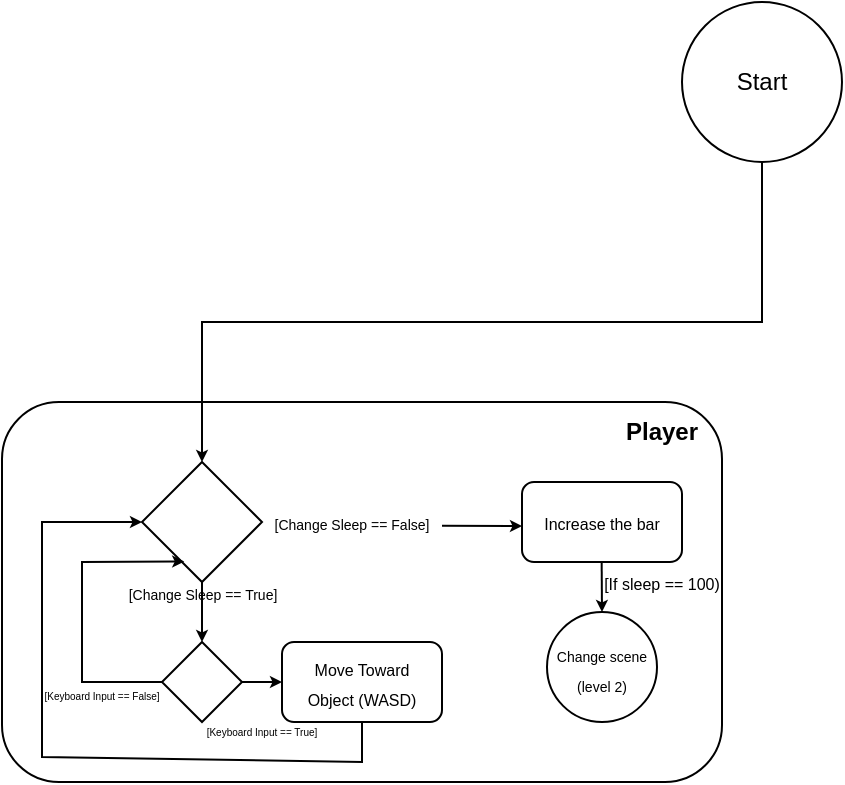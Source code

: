 <mxfile version="26.0.16">
  <diagram name="Página-1" id="Oiau-EBAm0pEdXq3X8eG">
    <mxGraphModel dx="567" dy="320" grid="1" gridSize="10" guides="1" tooltips="1" connect="1" arrows="1" fold="1" page="1" pageScale="1" pageWidth="827" pageHeight="1169" math="0" shadow="0">
      <root>
        <mxCell id="0" />
        <mxCell id="1" parent="0" />
        <mxCell id="osXCmLZ1DGeFqqOxTHCe-2" value="Start" style="ellipse;whiteSpace=wrap;html=1;aspect=fixed;" vertex="1" parent="1">
          <mxGeometry x="360" y="360" width="80" height="80" as="geometry" />
        </mxCell>
        <mxCell id="osXCmLZ1DGeFqqOxTHCe-6" value="" style="rounded=1;whiteSpace=wrap;html=1;" vertex="1" parent="1">
          <mxGeometry x="20" y="560" width="360" height="190" as="geometry" />
        </mxCell>
        <mxCell id="osXCmLZ1DGeFqqOxTHCe-3" value="" style="endArrow=classic;html=1;rounded=0;exitX=0.5;exitY=1;exitDx=0;exitDy=0;entryX=0.5;entryY=0;entryDx=0;entryDy=0;endSize=3;" edge="1" parent="1" source="osXCmLZ1DGeFqqOxTHCe-2" target="osXCmLZ1DGeFqqOxTHCe-9">
          <mxGeometry width="50" height="50" relative="1" as="geometry">
            <mxPoint x="450" y="540" as="sourcePoint" />
            <mxPoint x="80" y="590" as="targetPoint" />
            <Array as="points">
              <mxPoint x="400" y="520" />
              <mxPoint x="120" y="520" />
            </Array>
          </mxGeometry>
        </mxCell>
        <mxCell id="osXCmLZ1DGeFqqOxTHCe-7" value="&lt;b&gt;Player&lt;/b&gt;" style="text;html=1;align=center;verticalAlign=middle;whiteSpace=wrap;rounded=0;" vertex="1" parent="1">
          <mxGeometry x="320" y="560" width="60" height="30" as="geometry" />
        </mxCell>
        <mxCell id="osXCmLZ1DGeFqqOxTHCe-9" value="" style="rhombus;whiteSpace=wrap;html=1;" vertex="1" parent="1">
          <mxGeometry x="90" y="590" width="60" height="60" as="geometry" />
        </mxCell>
        <mxCell id="osXCmLZ1DGeFqqOxTHCe-11" value="&lt;font style=&quot;font-size: 7px;&quot;&gt;[Change Sleep == True]&lt;/font&gt;" style="text;html=1;align=center;verticalAlign=middle;whiteSpace=wrap;rounded=0;" vertex="1" parent="1">
          <mxGeometry x="52.5" y="650" width="135" height="10" as="geometry" />
        </mxCell>
        <mxCell id="osXCmLZ1DGeFqqOxTHCe-12" value="&lt;span style=&quot;font-size: 7px;&quot;&gt;[Change Sleep == False]&lt;/span&gt;" style="text;html=1;align=center;verticalAlign=middle;whiteSpace=wrap;rounded=0;" vertex="1" parent="1">
          <mxGeometry x="150" y="605" width="90" height="30" as="geometry" />
        </mxCell>
        <mxCell id="osXCmLZ1DGeFqqOxTHCe-13" value="" style="endArrow=classic;html=1;rounded=0;startSize=3;endSize=3;exitX=1;exitY=0.561;exitDx=0;exitDy=0;exitPerimeter=0;" edge="1" parent="1" source="osXCmLZ1DGeFqqOxTHCe-12">
          <mxGeometry width="50" height="50" relative="1" as="geometry">
            <mxPoint x="270" y="660" as="sourcePoint" />
            <mxPoint x="280" y="622" as="targetPoint" />
          </mxGeometry>
        </mxCell>
        <mxCell id="osXCmLZ1DGeFqqOxTHCe-14" value="" style="rounded=1;whiteSpace=wrap;html=1;" vertex="1" parent="1">
          <mxGeometry x="280" y="600" width="80" height="40" as="geometry" />
        </mxCell>
        <mxCell id="osXCmLZ1DGeFqqOxTHCe-15" value="&lt;font style=&quot;font-size: 8px;&quot;&gt;Increase the bar&lt;/font&gt;" style="text;html=1;align=center;verticalAlign=middle;whiteSpace=wrap;rounded=0;" vertex="1" parent="1">
          <mxGeometry x="290" y="605" width="60" height="30" as="geometry" />
        </mxCell>
        <mxCell id="osXCmLZ1DGeFqqOxTHCe-17" value="" style="endArrow=classic;html=1;rounded=0;endSize=3;entryX=0.5;entryY=0;entryDx=0;entryDy=0;" edge="1" parent="1" target="osXCmLZ1DGeFqqOxTHCe-22">
          <mxGeometry width="50" height="50" relative="1" as="geometry">
            <mxPoint x="319.83" y="640" as="sourcePoint" />
            <mxPoint x="319.83" y="670" as="targetPoint" />
          </mxGeometry>
        </mxCell>
        <mxCell id="osXCmLZ1DGeFqqOxTHCe-19" value="&lt;font style=&quot;font-size: 8px;&quot;&gt;[If sleep == 100)&lt;/font&gt;" style="text;html=1;align=center;verticalAlign=middle;whiteSpace=wrap;rounded=0;" vertex="1" parent="1">
          <mxGeometry x="320" y="635" width="60" height="30" as="geometry" />
        </mxCell>
        <mxCell id="osXCmLZ1DGeFqqOxTHCe-22" value="" style="ellipse;whiteSpace=wrap;html=1;aspect=fixed;" vertex="1" parent="1">
          <mxGeometry x="292.5" y="665" width="55" height="55" as="geometry" />
        </mxCell>
        <mxCell id="osXCmLZ1DGeFqqOxTHCe-21" value="&lt;font style=&quot;font-size: 7px;&quot;&gt;Change scene (level 2)&lt;/font&gt;" style="text;html=1;align=center;verticalAlign=middle;whiteSpace=wrap;rounded=0;" vertex="1" parent="1">
          <mxGeometry x="290" y="677.5" width="60" height="30" as="geometry" />
        </mxCell>
        <mxCell id="osXCmLZ1DGeFqqOxTHCe-23" value="" style="endArrow=classic;html=1;rounded=0;entryX=0;entryY=0.5;entryDx=0;entryDy=0;exitX=0.5;exitY=1;exitDx=0;exitDy=0;endSize=3;" edge="1" parent="1" source="osXCmLZ1DGeFqqOxTHCe-30" target="osXCmLZ1DGeFqqOxTHCe-9">
          <mxGeometry width="50" height="50" relative="1" as="geometry">
            <mxPoint x="120" y="720" as="sourcePoint" />
            <mxPoint x="90" y="677.5" as="targetPoint" />
            <Array as="points">
              <mxPoint x="200" y="740" />
              <mxPoint x="40" y="737.5" />
              <mxPoint x="40" y="620" />
            </Array>
          </mxGeometry>
        </mxCell>
        <mxCell id="osXCmLZ1DGeFqqOxTHCe-25" value="" style="rhombus;whiteSpace=wrap;html=1;" vertex="1" parent="1">
          <mxGeometry x="100" y="680" width="40" height="40" as="geometry" />
        </mxCell>
        <mxCell id="osXCmLZ1DGeFqqOxTHCe-26" value="" style="endArrow=classic;html=1;rounded=0;exitX=0;exitY=0.5;exitDx=0;exitDy=0;entryX=0.352;entryY=0.829;entryDx=0;entryDy=0;entryPerimeter=0;endSize=3;" edge="1" parent="1" source="osXCmLZ1DGeFqqOxTHCe-25" target="osXCmLZ1DGeFqqOxTHCe-9">
          <mxGeometry width="50" height="50" relative="1" as="geometry">
            <mxPoint x="170" y="690" as="sourcePoint" />
            <mxPoint x="220" y="640" as="targetPoint" />
            <Array as="points">
              <mxPoint x="60" y="700" />
              <mxPoint x="60" y="640" />
            </Array>
          </mxGeometry>
        </mxCell>
        <mxCell id="osXCmLZ1DGeFqqOxTHCe-27" value="" style="endArrow=classic;html=1;rounded=0;exitX=1;exitY=0.5;exitDx=0;exitDy=0;endSize=3;" edge="1" parent="1" source="osXCmLZ1DGeFqqOxTHCe-25" target="osXCmLZ1DGeFqqOxTHCe-30">
          <mxGeometry width="50" height="50" relative="1" as="geometry">
            <mxPoint x="170" y="740" as="sourcePoint" />
            <mxPoint x="190" y="700" as="targetPoint" />
          </mxGeometry>
        </mxCell>
        <mxCell id="osXCmLZ1DGeFqqOxTHCe-30" value="" style="rounded=1;whiteSpace=wrap;html=1;" vertex="1" parent="1">
          <mxGeometry x="160" y="680" width="80" height="40" as="geometry" />
        </mxCell>
        <mxCell id="osXCmLZ1DGeFqqOxTHCe-31" value="&lt;font style=&quot;font-size: 8px;&quot;&gt;Move Toward Object (WASD)&lt;/font&gt;" style="text;html=1;align=center;verticalAlign=middle;whiteSpace=wrap;rounded=0;" vertex="1" parent="1">
          <mxGeometry x="170" y="685" width="60" height="30" as="geometry" />
        </mxCell>
        <mxCell id="osXCmLZ1DGeFqqOxTHCe-32" value="" style="endArrow=classic;html=1;rounded=0;exitX=0.5;exitY=1;exitDx=0;exitDy=0;entryX=0.5;entryY=0;entryDx=0;entryDy=0;endSize=3;" edge="1" parent="1" source="osXCmLZ1DGeFqqOxTHCe-9" target="osXCmLZ1DGeFqqOxTHCe-25">
          <mxGeometry width="50" height="50" relative="1" as="geometry">
            <mxPoint x="120" y="700" as="sourcePoint" />
            <mxPoint x="170" y="650" as="targetPoint" />
          </mxGeometry>
        </mxCell>
        <mxCell id="osXCmLZ1DGeFqqOxTHCe-33" value="&lt;font style=&quot;font-size: 5px;&quot;&gt;[Keyboard Input == False]&lt;/font&gt;" style="text;html=1;align=center;verticalAlign=middle;whiteSpace=wrap;rounded=0;" vertex="1" parent="1">
          <mxGeometry x="40" y="690" width="60" height="30" as="geometry" />
        </mxCell>
        <mxCell id="osXCmLZ1DGeFqqOxTHCe-34" value="&lt;span style=&quot;font-size: 5px;&quot;&gt;[Keyboard Input == True]&lt;/span&gt;" style="text;html=1;align=center;verticalAlign=middle;whiteSpace=wrap;rounded=0;" vertex="1" parent="1">
          <mxGeometry x="120" y="707.5" width="60" height="30" as="geometry" />
        </mxCell>
      </root>
    </mxGraphModel>
  </diagram>
</mxfile>
